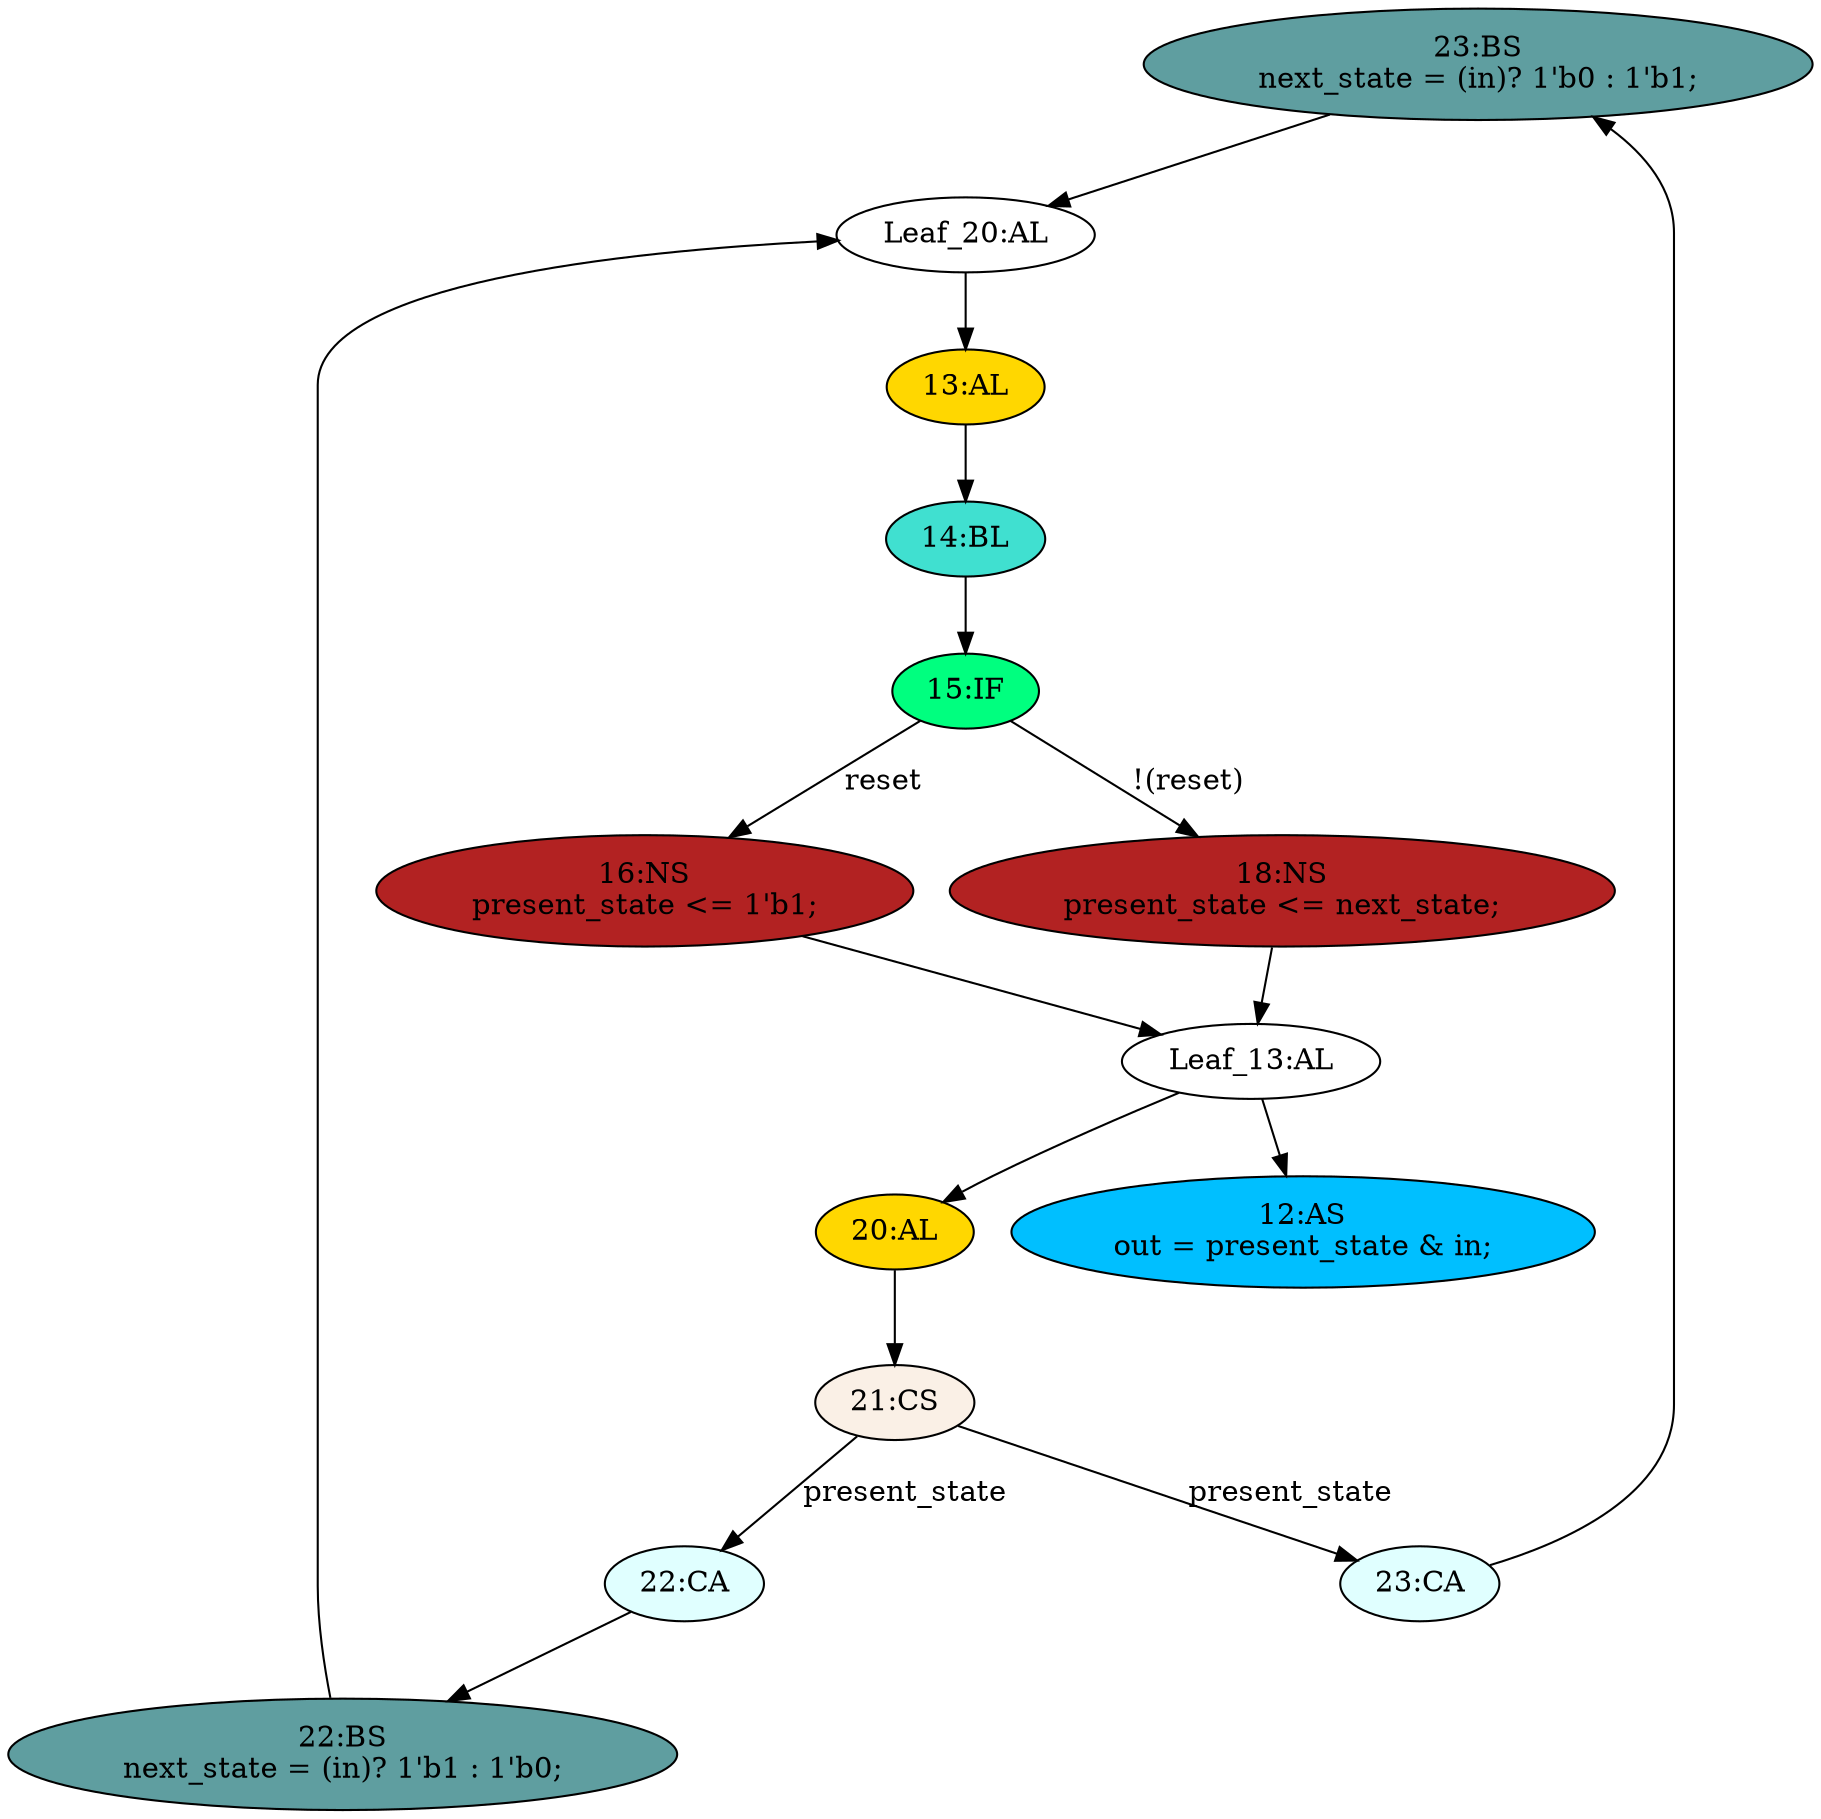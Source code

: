 strict digraph "compose( ,  )" {
	node [label="\N"];
	"23:BS"	[ast="<pyverilog.vparser.ast.BlockingSubstitution object at 0x7f230066a250>",
		fillcolor=cadetblue,
		label="23:BS
next_state = (in)? 1'b0 : 1'b1;",
		statements="[<pyverilog.vparser.ast.BlockingSubstitution object at 0x7f230066a250>]",
		style=filled,
		typ=BlockingSubstitution];
	"Leaf_20:AL"	[def_var="['next_state']",
		label="Leaf_20:AL"];
	"23:BS" -> "Leaf_20:AL"	[cond="[]",
		lineno=None];
	"20:AL"	[ast="<pyverilog.vparser.ast.Always object at 0x7f23003a7750>",
		clk_sens=False,
		fillcolor=gold,
		label="20:AL",
		sens="['present_state', 'in']",
		statements="[]",
		style=filled,
		typ=Always,
		use_var="['present_state', 'in']"];
	"21:CS"	[ast="<pyverilog.vparser.ast.CaseStatement object at 0x7f23007c1610>",
		fillcolor=linen,
		label="21:CS",
		statements="[]",
		style=filled,
		typ=CaseStatement];
	"20:AL" -> "21:CS"	[cond="[]",
		lineno=None];
	"13:AL"	[ast="<pyverilog.vparser.ast.Always object at 0x7f23003a4890>",
		clk_sens=True,
		fillcolor=gold,
		label="13:AL",
		sens="['clk', 'reset']",
		statements="[]",
		style=filled,
		typ=Always,
		use_var="['reset', 'next_state']"];
	"14:BL"	[ast="<pyverilog.vparser.ast.Block object at 0x7f23003a4ed0>",
		fillcolor=turquoise,
		label="14:BL",
		statements="[]",
		style=filled,
		typ=Block];
	"13:AL" -> "14:BL"	[cond="[]",
		lineno=None];
	"16:NS"	[ast="<pyverilog.vparser.ast.NonblockingSubstitution object at 0x7f230034e4d0>",
		fillcolor=firebrick,
		label="16:NS
present_state <= 1'b1;",
		statements="[<pyverilog.vparser.ast.NonblockingSubstitution object at 0x7f230034e4d0>]",
		style=filled,
		typ=NonblockingSubstitution];
	"Leaf_13:AL"	[def_var="['present_state']",
		label="Leaf_13:AL"];
	"16:NS" -> "Leaf_13:AL"	[cond="[]",
		lineno=None];
	"22:CA"	[ast="<pyverilog.vparser.ast.Case object at 0x7f23003a7150>",
		fillcolor=lightcyan,
		label="22:CA",
		statements="[]",
		style=filled,
		typ=Case];
	"22:BS"	[ast="<pyverilog.vparser.ast.BlockingSubstitution object at 0x7f23003a7550>",
		fillcolor=cadetblue,
		label="22:BS
next_state = (in)? 1'b1 : 1'b0;",
		statements="[<pyverilog.vparser.ast.BlockingSubstitution object at 0x7f23003a7550>]",
		style=filled,
		typ=BlockingSubstitution];
	"22:CA" -> "22:BS"	[cond="[]",
		lineno=None];
	"12:AS"	[ast="<pyverilog.vparser.ast.Assign object at 0x7f2300356bd0>",
		def_var="['out']",
		fillcolor=deepskyblue,
		label="12:AS
out = present_state & in;",
		statements="[]",
		style=filled,
		typ=Assign,
		use_var="['present_state', 'in']"];
	"18:NS"	[ast="<pyverilog.vparser.ast.NonblockingSubstitution object at 0x7f23003b2050>",
		fillcolor=firebrick,
		label="18:NS
present_state <= next_state;",
		statements="[<pyverilog.vparser.ast.NonblockingSubstitution object at 0x7f23003b2050>]",
		style=filled,
		typ=NonblockingSubstitution];
	"18:NS" -> "Leaf_13:AL"	[cond="[]",
		lineno=None];
	"15:IF"	[ast="<pyverilog.vparser.ast.IfStatement object at 0x7f23003b2450>",
		fillcolor=springgreen,
		label="15:IF",
		statements="[]",
		style=filled,
		typ=IfStatement];
	"15:IF" -> "16:NS"	[cond="['reset']",
		label=reset,
		lineno=15];
	"15:IF" -> "18:NS"	[cond="['reset']",
		label="!(reset)",
		lineno=15];
	"23:CA"	[ast="<pyverilog.vparser.ast.Case object at 0x7f230071ee50>",
		fillcolor=lightcyan,
		label="23:CA",
		statements="[]",
		style=filled,
		typ=Case];
	"23:CA" -> "23:BS"	[cond="[]",
		lineno=None];
	"Leaf_13:AL" -> "20:AL";
	"Leaf_13:AL" -> "12:AS";
	"Leaf_20:AL" -> "13:AL";
	"22:BS" -> "Leaf_20:AL"	[cond="[]",
		lineno=None];
	"14:BL" -> "15:IF"	[cond="[]",
		lineno=None];
	"21:CS" -> "22:CA"	[cond="['present_state']",
		label=present_state,
		lineno=21];
	"21:CS" -> "23:CA"	[cond="['present_state']",
		label=present_state,
		lineno=21];
}
